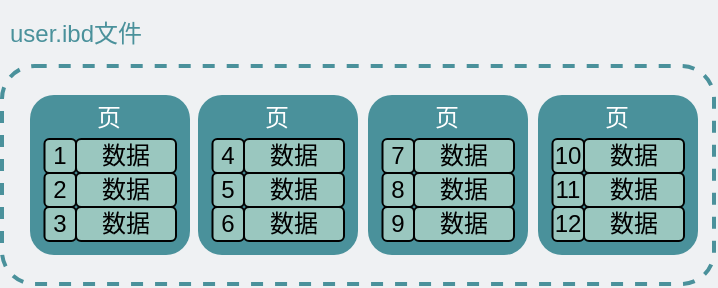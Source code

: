 <mxfile version="17.1.3" type="github"><diagram id="3228e29e-7158-1315-38df-8450db1d8a1d" name="Page-1"><mxGraphModel dx="451" dy="-196" grid="0" gridSize="10" guides="1" tooltips="1" connect="1" arrows="1" fold="1" page="1" pageScale="1" pageWidth="400" pageHeight="170" background="#EFF1F3" math="0" shadow="0"><root><mxCell id="0"/><mxCell id="1" parent="0"/><mxCell id="KReWundGJHKSSG-4oYbF-1" value="" style="rounded=1;whiteSpace=wrap;html=1;fillColor=none;dashed=1;strokeWidth=2;strokeColor=#4A919B;" vertex="1" parent="1"><mxGeometry x="22" y="715" width="356" height="109" as="geometry"/></mxCell><mxCell id="KReWundGJHKSSG-4oYbF-3" value="&lt;font color=&quot;#ffffff&quot;&gt;&lt;span style=&quot;font-size: 16px&quot;&gt;&lt;br&gt;&lt;/span&gt;&lt;/font&gt;" style="whiteSpace=wrap;html=1;aspect=fixed;rounded=1;strokeColor=none;fillColor=#4A919B;" vertex="1" parent="1"><mxGeometry x="36" y="729.5" width="80" height="80" as="geometry"/></mxCell><mxCell id="KReWundGJHKSSG-4oYbF-4" value="数据" style="rounded=1;whiteSpace=wrap;html=1;fillColor=#9AC7BF;strokeColor=default;fontColor=#000000;align=center;" vertex="1" parent="1"><mxGeometry x="59" y="751.5" width="50" height="17" as="geometry"/></mxCell><mxCell id="KReWundGJHKSSG-4oYbF-5" value="&lt;font color=&quot;#ffffff&quot;&gt;页&lt;/font&gt;" style="text;html=1;strokeColor=none;fillColor=none;align=center;verticalAlign=middle;whiteSpace=wrap;rounded=0;dashed=1;fontColor=#535E80;" vertex="1" parent="1"><mxGeometry x="48" y="729.5" width="55" height="22" as="geometry"/></mxCell><mxCell id="KReWundGJHKSSG-4oYbF-6" value="&lt;font&gt;1&lt;/font&gt;" style="rounded=1;whiteSpace=wrap;html=1;fillColor=#9AC7BF;strokeColor=default;fontColor=#000000;" vertex="1" parent="1"><mxGeometry x="43.25" y="751.5" width="15.75" height="17" as="geometry"/></mxCell><mxCell id="KReWundGJHKSSG-4oYbF-7" value="数据" style="rounded=1;whiteSpace=wrap;html=1;fillColor=#9AC7BF;strokeColor=default;fontColor=#000000;align=center;" vertex="1" parent="1"><mxGeometry x="59" y="768.5" width="50" height="17" as="geometry"/></mxCell><mxCell id="KReWundGJHKSSG-4oYbF-8" value="&lt;font&gt;2&lt;/font&gt;" style="rounded=1;whiteSpace=wrap;html=1;fillColor=#9AC7BF;strokeColor=default;fontColor=#000000;" vertex="1" parent="1"><mxGeometry x="43.25" y="768.5" width="15.75" height="17" as="geometry"/></mxCell><mxCell id="KReWundGJHKSSG-4oYbF-9" value="数据" style="rounded=1;whiteSpace=wrap;html=1;fillColor=#9AC7BF;strokeColor=default;fontColor=#000000;align=center;" vertex="1" parent="1"><mxGeometry x="59" y="785.5" width="50" height="17" as="geometry"/></mxCell><mxCell id="KReWundGJHKSSG-4oYbF-10" value="&lt;font&gt;3&lt;/font&gt;" style="rounded=1;whiteSpace=wrap;html=1;fillColor=#9AC7BF;strokeColor=default;fontColor=#000000;" vertex="1" parent="1"><mxGeometry x="43.25" y="785.5" width="15.75" height="17" as="geometry"/></mxCell><mxCell id="KReWundGJHKSSG-4oYbF-11" value="&lt;font color=&quot;#ffffff&quot;&gt;&lt;span style=&quot;font-size: 16px&quot;&gt;&lt;br&gt;&lt;/span&gt;&lt;/font&gt;" style="whiteSpace=wrap;html=1;aspect=fixed;rounded=1;strokeColor=none;fillColor=#4A919B;" vertex="1" parent="1"><mxGeometry x="120" y="729.5" width="80" height="80" as="geometry"/></mxCell><mxCell id="KReWundGJHKSSG-4oYbF-12" value="数据" style="rounded=1;whiteSpace=wrap;html=1;fillColor=#9AC7BF;strokeColor=default;fontColor=#000000;align=center;" vertex="1" parent="1"><mxGeometry x="143" y="751.5" width="50" height="17" as="geometry"/></mxCell><mxCell id="KReWundGJHKSSG-4oYbF-13" value="&lt;font color=&quot;#ffffff&quot;&gt;页&lt;/font&gt;" style="text;html=1;strokeColor=none;fillColor=none;align=center;verticalAlign=middle;whiteSpace=wrap;rounded=0;dashed=1;fontColor=#535E80;" vertex="1" parent="1"><mxGeometry x="132" y="729.5" width="55" height="22" as="geometry"/></mxCell><mxCell id="KReWundGJHKSSG-4oYbF-14" value="&lt;font&gt;4&lt;/font&gt;" style="rounded=1;whiteSpace=wrap;html=1;fillColor=#9AC7BF;strokeColor=default;fontColor=#000000;" vertex="1" parent="1"><mxGeometry x="127.25" y="751.5" width="15.75" height="17" as="geometry"/></mxCell><mxCell id="KReWundGJHKSSG-4oYbF-15" value="数据" style="rounded=1;whiteSpace=wrap;html=1;fillColor=#9AC7BF;strokeColor=default;fontColor=#000000;align=center;" vertex="1" parent="1"><mxGeometry x="143" y="768.5" width="50" height="17" as="geometry"/></mxCell><mxCell id="KReWundGJHKSSG-4oYbF-16" value="&lt;font&gt;5&lt;/font&gt;" style="rounded=1;whiteSpace=wrap;html=1;fillColor=#9AC7BF;strokeColor=default;fontColor=#000000;" vertex="1" parent="1"><mxGeometry x="127.25" y="768.5" width="15.75" height="17" as="geometry"/></mxCell><mxCell id="KReWundGJHKSSG-4oYbF-17" value="数据" style="rounded=1;whiteSpace=wrap;html=1;fillColor=#9AC7BF;strokeColor=default;fontColor=#000000;align=center;" vertex="1" parent="1"><mxGeometry x="143" y="785.5" width="50" height="17" as="geometry"/></mxCell><mxCell id="KReWundGJHKSSG-4oYbF-18" value="&lt;font&gt;6&lt;/font&gt;" style="rounded=1;whiteSpace=wrap;html=1;fillColor=#9AC7BF;strokeColor=default;fontColor=#000000;" vertex="1" parent="1"><mxGeometry x="127.25" y="785.5" width="15.75" height="17" as="geometry"/></mxCell><mxCell id="KReWundGJHKSSG-4oYbF-20" value="&lt;font color=&quot;#ffffff&quot;&gt;&lt;span style=&quot;font-size: 16px&quot;&gt;&lt;br&gt;&lt;/span&gt;&lt;/font&gt;" style="whiteSpace=wrap;html=1;aspect=fixed;rounded=1;strokeColor=none;fillColor=#4A919B;" vertex="1" parent="1"><mxGeometry x="205" y="729.5" width="80" height="80" as="geometry"/></mxCell><mxCell id="KReWundGJHKSSG-4oYbF-21" value="数据" style="rounded=1;whiteSpace=wrap;html=1;fillColor=#9AC7BF;strokeColor=default;fontColor=#000000;align=center;" vertex="1" parent="1"><mxGeometry x="228" y="751.5" width="50" height="17" as="geometry"/></mxCell><mxCell id="KReWundGJHKSSG-4oYbF-22" value="&lt;font color=&quot;#ffffff&quot;&gt;页&lt;/font&gt;" style="text;html=1;strokeColor=none;fillColor=none;align=center;verticalAlign=middle;whiteSpace=wrap;rounded=0;dashed=1;fontColor=#535E80;" vertex="1" parent="1"><mxGeometry x="217" y="729.5" width="55" height="22" as="geometry"/></mxCell><mxCell id="KReWundGJHKSSG-4oYbF-23" value="&lt;font&gt;7&lt;/font&gt;" style="rounded=1;whiteSpace=wrap;html=1;fillColor=#9AC7BF;strokeColor=default;fontColor=#000000;" vertex="1" parent="1"><mxGeometry x="212.25" y="751.5" width="15.75" height="17" as="geometry"/></mxCell><mxCell id="KReWundGJHKSSG-4oYbF-24" value="数据" style="rounded=1;whiteSpace=wrap;html=1;fillColor=#9AC7BF;strokeColor=default;fontColor=#000000;align=center;" vertex="1" parent="1"><mxGeometry x="228" y="768.5" width="50" height="17" as="geometry"/></mxCell><mxCell id="KReWundGJHKSSG-4oYbF-25" value="&lt;font&gt;8&lt;/font&gt;" style="rounded=1;whiteSpace=wrap;html=1;fillColor=#9AC7BF;strokeColor=default;fontColor=#000000;" vertex="1" parent="1"><mxGeometry x="212.25" y="768.5" width="15.75" height="17" as="geometry"/></mxCell><mxCell id="KReWundGJHKSSG-4oYbF-26" value="数据" style="rounded=1;whiteSpace=wrap;html=1;fillColor=#9AC7BF;strokeColor=default;fontColor=#000000;align=center;" vertex="1" parent="1"><mxGeometry x="228" y="785.5" width="50" height="17" as="geometry"/></mxCell><mxCell id="KReWundGJHKSSG-4oYbF-27" value="&lt;font&gt;9&lt;/font&gt;" style="rounded=1;whiteSpace=wrap;html=1;fillColor=#9AC7BF;strokeColor=default;fontColor=#000000;" vertex="1" parent="1"><mxGeometry x="212.25" y="785.5" width="15.75" height="17" as="geometry"/></mxCell><mxCell id="KReWundGJHKSSG-4oYbF-28" value="&lt;font color=&quot;#ffffff&quot;&gt;&lt;span style=&quot;font-size: 16px&quot;&gt;&lt;br&gt;&lt;/span&gt;&lt;/font&gt;" style="whiteSpace=wrap;html=1;aspect=fixed;rounded=1;strokeColor=none;fillColor=#4A919B;" vertex="1" parent="1"><mxGeometry x="290" y="729.5" width="80" height="80" as="geometry"/></mxCell><mxCell id="KReWundGJHKSSG-4oYbF-29" value="数据" style="rounded=1;whiteSpace=wrap;html=1;fillColor=#9AC7BF;strokeColor=default;fontColor=#000000;align=center;" vertex="1" parent="1"><mxGeometry x="313" y="751.5" width="50" height="17" as="geometry"/></mxCell><mxCell id="KReWundGJHKSSG-4oYbF-30" value="&lt;font color=&quot;#ffffff&quot;&gt;页&lt;/font&gt;" style="text;html=1;strokeColor=none;fillColor=none;align=center;verticalAlign=middle;whiteSpace=wrap;rounded=0;dashed=1;fontColor=#535E80;" vertex="1" parent="1"><mxGeometry x="302" y="729.5" width="55" height="22" as="geometry"/></mxCell><mxCell id="KReWundGJHKSSG-4oYbF-31" value="&lt;font&gt;10&lt;/font&gt;" style="rounded=1;whiteSpace=wrap;html=1;fillColor=#9AC7BF;strokeColor=default;fontColor=#000000;" vertex="1" parent="1"><mxGeometry x="297.25" y="751.5" width="15.75" height="17" as="geometry"/></mxCell><mxCell id="KReWundGJHKSSG-4oYbF-32" value="数据" style="rounded=1;whiteSpace=wrap;html=1;fillColor=#9AC7BF;strokeColor=default;fontColor=#000000;align=center;" vertex="1" parent="1"><mxGeometry x="313" y="768.5" width="50" height="17" as="geometry"/></mxCell><mxCell id="KReWundGJHKSSG-4oYbF-33" value="&lt;font&gt;11&lt;/font&gt;" style="rounded=1;whiteSpace=wrap;html=1;fillColor=#9AC7BF;strokeColor=default;fontColor=#000000;" vertex="1" parent="1"><mxGeometry x="297.25" y="768.5" width="15.75" height="17" as="geometry"/></mxCell><mxCell id="KReWundGJHKSSG-4oYbF-34" value="数据" style="rounded=1;whiteSpace=wrap;html=1;fillColor=#9AC7BF;strokeColor=default;fontColor=#000000;align=center;" vertex="1" parent="1"><mxGeometry x="313" y="785.5" width="50" height="17" as="geometry"/></mxCell><mxCell id="KReWundGJHKSSG-4oYbF-35" value="&lt;font&gt;12&lt;/font&gt;" style="rounded=1;whiteSpace=wrap;html=1;fillColor=#9AC7BF;strokeColor=default;fontColor=#000000;" vertex="1" parent="1"><mxGeometry x="297.25" y="785.5" width="15.75" height="17" as="geometry"/></mxCell><mxCell id="KReWundGJHKSSG-4oYbF-36" value="user.ibd文件" style="text;html=1;strokeColor=none;fillColor=none;align=center;verticalAlign=middle;whiteSpace=wrap;rounded=0;dashed=1;fontColor=#4A919B;" vertex="1" parent="1"><mxGeometry x="22" y="682" width="74" height="33" as="geometry"/></mxCell></root></mxGraphModel></diagram></mxfile>